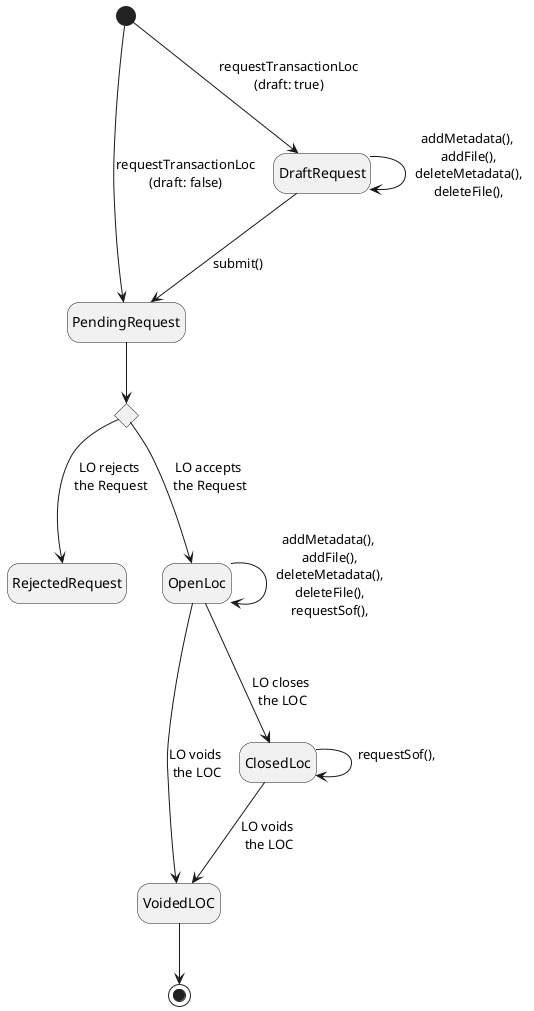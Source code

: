 @startuml
hide empty description
state "Decision" as decision <<choice>>
[*] --> PendingRequest: requestTransactionLoc\n(draft: false)
[*] --> DraftRequest: requestTransactionLoc\n(draft: true)
DraftRequest --> DraftRequest: addMetadata(),\n addFile(),\n deleteMetadata(),\n deleteFile(),\n
DraftRequest --> PendingRequest: submit()
PendingRequest --> decision
decision --> RejectedRequest: LO rejects\n the Request
decision --> OpenLoc: LO accepts\n the Request
OpenLoc --> VoidedLOC: LO voids\n the LOC
OpenLoc --> ClosedLoc: LO closes\n the LOC
ClosedLoc --> VoidedLOC: LO voids\n the LOC
VoidedLOC --> [*]
OpenLoc --> OpenLoc: addMetadata(),\n addFile(),\n deleteMetadata(),\n deleteFile(),\n requestSof(),\n
ClosedLoc --> ClosedLoc: requestSof(),\n
@enduml
